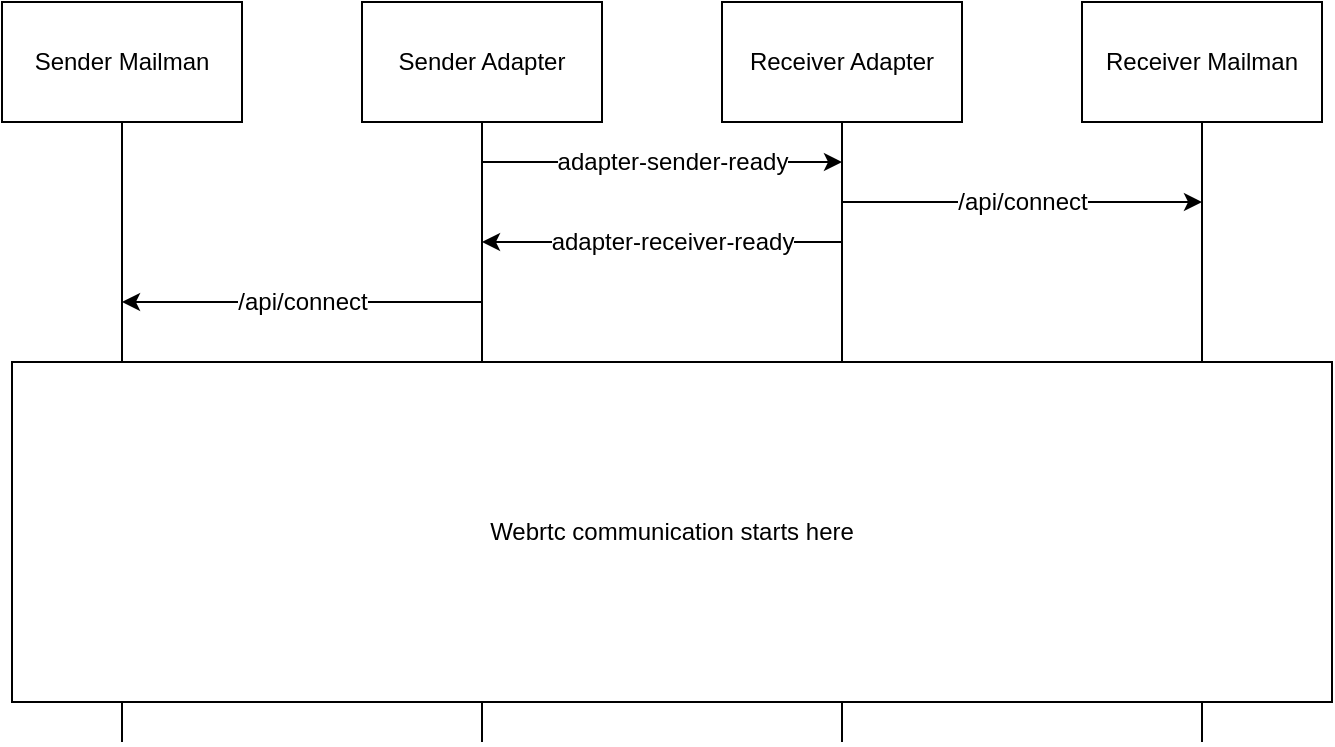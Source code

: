 <mxfile version="12.1.0" type="github" pages="1"><diagram id="ZXlwWJLv4ygaCSPEyNDv" name="Page-1"><mxGraphModel dx="1341" dy="760" grid="1" gridSize="10" guides="1" tooltips="1" connect="1" arrows="1" fold="1" page="1" pageScale="1" pageWidth="850" pageHeight="1100" math="0" shadow="0"><root><mxCell id="0"/><mxCell id="1" parent="0"/><mxCell id="g7lllRLZ7ym4EyjqqsX6-5" style="edgeStyle=orthogonalEdgeStyle;rounded=0;orthogonalLoop=1;jettySize=auto;html=1;exitX=0.5;exitY=1;exitDx=0;exitDy=0;endArrow=none;endFill=0;" edge="1" parent="1" source="g7lllRLZ7ym4EyjqqsX6-1"><mxGeometry relative="1" as="geometry"><mxPoint x="150" y="400" as="targetPoint"/></mxGeometry></mxCell><mxCell id="g7lllRLZ7ym4EyjqqsX6-1" value="Sender Mailman" style="rounded=0;whiteSpace=wrap;html=1;" vertex="1" parent="1"><mxGeometry x="90" y="30" width="120" height="60" as="geometry"/></mxCell><mxCell id="g7lllRLZ7ym4EyjqqsX6-6" style="edgeStyle=orthogonalEdgeStyle;rounded=0;orthogonalLoop=1;jettySize=auto;html=1;exitX=0.5;exitY=1;exitDx=0;exitDy=0;endArrow=none;endFill=0;" edge="1" parent="1" source="g7lllRLZ7ym4EyjqqsX6-2"><mxGeometry relative="1" as="geometry"><mxPoint x="330" y="400" as="targetPoint"/></mxGeometry></mxCell><mxCell id="g7lllRLZ7ym4EyjqqsX6-2" value="Sender Adapter" style="rounded=0;whiteSpace=wrap;html=1;" vertex="1" parent="1"><mxGeometry x="270" y="30" width="120" height="60" as="geometry"/></mxCell><mxCell id="g7lllRLZ7ym4EyjqqsX6-7" style="edgeStyle=orthogonalEdgeStyle;rounded=0;orthogonalLoop=1;jettySize=auto;html=1;exitX=0.5;exitY=1;exitDx=0;exitDy=0;endArrow=none;endFill=0;" edge="1" parent="1" source="g7lllRLZ7ym4EyjqqsX6-3"><mxGeometry relative="1" as="geometry"><mxPoint x="510" y="400" as="targetPoint"/></mxGeometry></mxCell><mxCell id="g7lllRLZ7ym4EyjqqsX6-3" value="Receiver Adapter" style="rounded=0;whiteSpace=wrap;html=1;" vertex="1" parent="1"><mxGeometry x="450" y="30" width="120" height="60" as="geometry"/></mxCell><mxCell id="g7lllRLZ7ym4EyjqqsX6-8" style="edgeStyle=orthogonalEdgeStyle;rounded=0;orthogonalLoop=1;jettySize=auto;html=1;exitX=0.5;exitY=1;exitDx=0;exitDy=0;endArrow=none;endFill=0;" edge="1" parent="1" source="g7lllRLZ7ym4EyjqqsX6-4"><mxGeometry relative="1" as="geometry"><mxPoint x="690" y="400" as="targetPoint"/></mxGeometry></mxCell><mxCell id="g7lllRLZ7ym4EyjqqsX6-4" value="Receiver Mailman" style="rounded=0;whiteSpace=wrap;html=1;" vertex="1" parent="1"><mxGeometry x="630" y="30" width="120" height="60" as="geometry"/></mxCell><mxCell id="g7lllRLZ7ym4EyjqqsX6-9" value="" style="endArrow=classic;html=1;" edge="1" parent="1"><mxGeometry width="50" height="50" relative="1" as="geometry"><mxPoint x="330" y="110" as="sourcePoint"/><mxPoint x="510" y="110" as="targetPoint"/></mxGeometry></mxCell><mxCell id="g7lllRLZ7ym4EyjqqsX6-11" value="adapter-sender-ready" style="text;html=1;resizable=0;points=[];align=center;verticalAlign=middle;labelBackgroundColor=#ffffff;" vertex="1" connectable="0" parent="g7lllRLZ7ym4EyjqqsX6-9"><mxGeometry x="0.122" y="-2" relative="1" as="geometry"><mxPoint x="-6" y="-2" as="offset"/></mxGeometry></mxCell><mxCell id="g7lllRLZ7ym4EyjqqsX6-12" value="" style="endArrow=none;html=1;startArrow=classic;startFill=1;endFill=0;" edge="1" parent="1"><mxGeometry width="50" height="50" relative="1" as="geometry"><mxPoint x="330" y="150" as="sourcePoint"/><mxPoint x="510" y="150" as="targetPoint"/></mxGeometry></mxCell><mxCell id="g7lllRLZ7ym4EyjqqsX6-13" value="adapter-receiver-ready" style="text;html=1;resizable=0;points=[];align=center;verticalAlign=middle;labelBackgroundColor=#ffffff;" vertex="1" connectable="0" parent="g7lllRLZ7ym4EyjqqsX6-12"><mxGeometry x="0.122" y="-2" relative="1" as="geometry"><mxPoint x="-6" y="-2" as="offset"/></mxGeometry></mxCell><mxCell id="g7lllRLZ7ym4EyjqqsX6-14" value="" style="endArrow=classic;html=1;" edge="1" parent="1"><mxGeometry width="50" height="50" relative="1" as="geometry"><mxPoint x="510" y="130" as="sourcePoint"/><mxPoint x="690" y="130" as="targetPoint"/></mxGeometry></mxCell><mxCell id="g7lllRLZ7ym4EyjqqsX6-15" value="/api/connect" style="text;html=1;resizable=0;points=[];align=center;verticalAlign=middle;labelBackgroundColor=#ffffff;" vertex="1" connectable="0" parent="g7lllRLZ7ym4EyjqqsX6-14"><mxGeometry x="-0.178" y="3" relative="1" as="geometry"><mxPoint x="16" y="3" as="offset"/></mxGeometry></mxCell><mxCell id="g7lllRLZ7ym4EyjqqsX6-16" value="" style="endArrow=classic;html=1;" edge="1" parent="1"><mxGeometry width="50" height="50" relative="1" as="geometry"><mxPoint x="330" y="180" as="sourcePoint"/><mxPoint x="150" y="180" as="targetPoint"/></mxGeometry></mxCell><mxCell id="g7lllRLZ7ym4EyjqqsX6-17" value="/api/connect" style="text;html=1;resizable=0;points=[];align=center;verticalAlign=middle;labelBackgroundColor=#ffffff;" vertex="1" connectable="0" parent="g7lllRLZ7ym4EyjqqsX6-16"><mxGeometry x="0.111" y="-3" relative="1" as="geometry"><mxPoint x="10" y="3" as="offset"/></mxGeometry></mxCell><mxCell id="g7lllRLZ7ym4EyjqqsX6-18" value="Webrtc communication starts here" style="rounded=0;whiteSpace=wrap;html=1;" vertex="1" parent="1"><mxGeometry x="95" y="210" width="660" height="170" as="geometry"/></mxCell></root></mxGraphModel></diagram></mxfile>